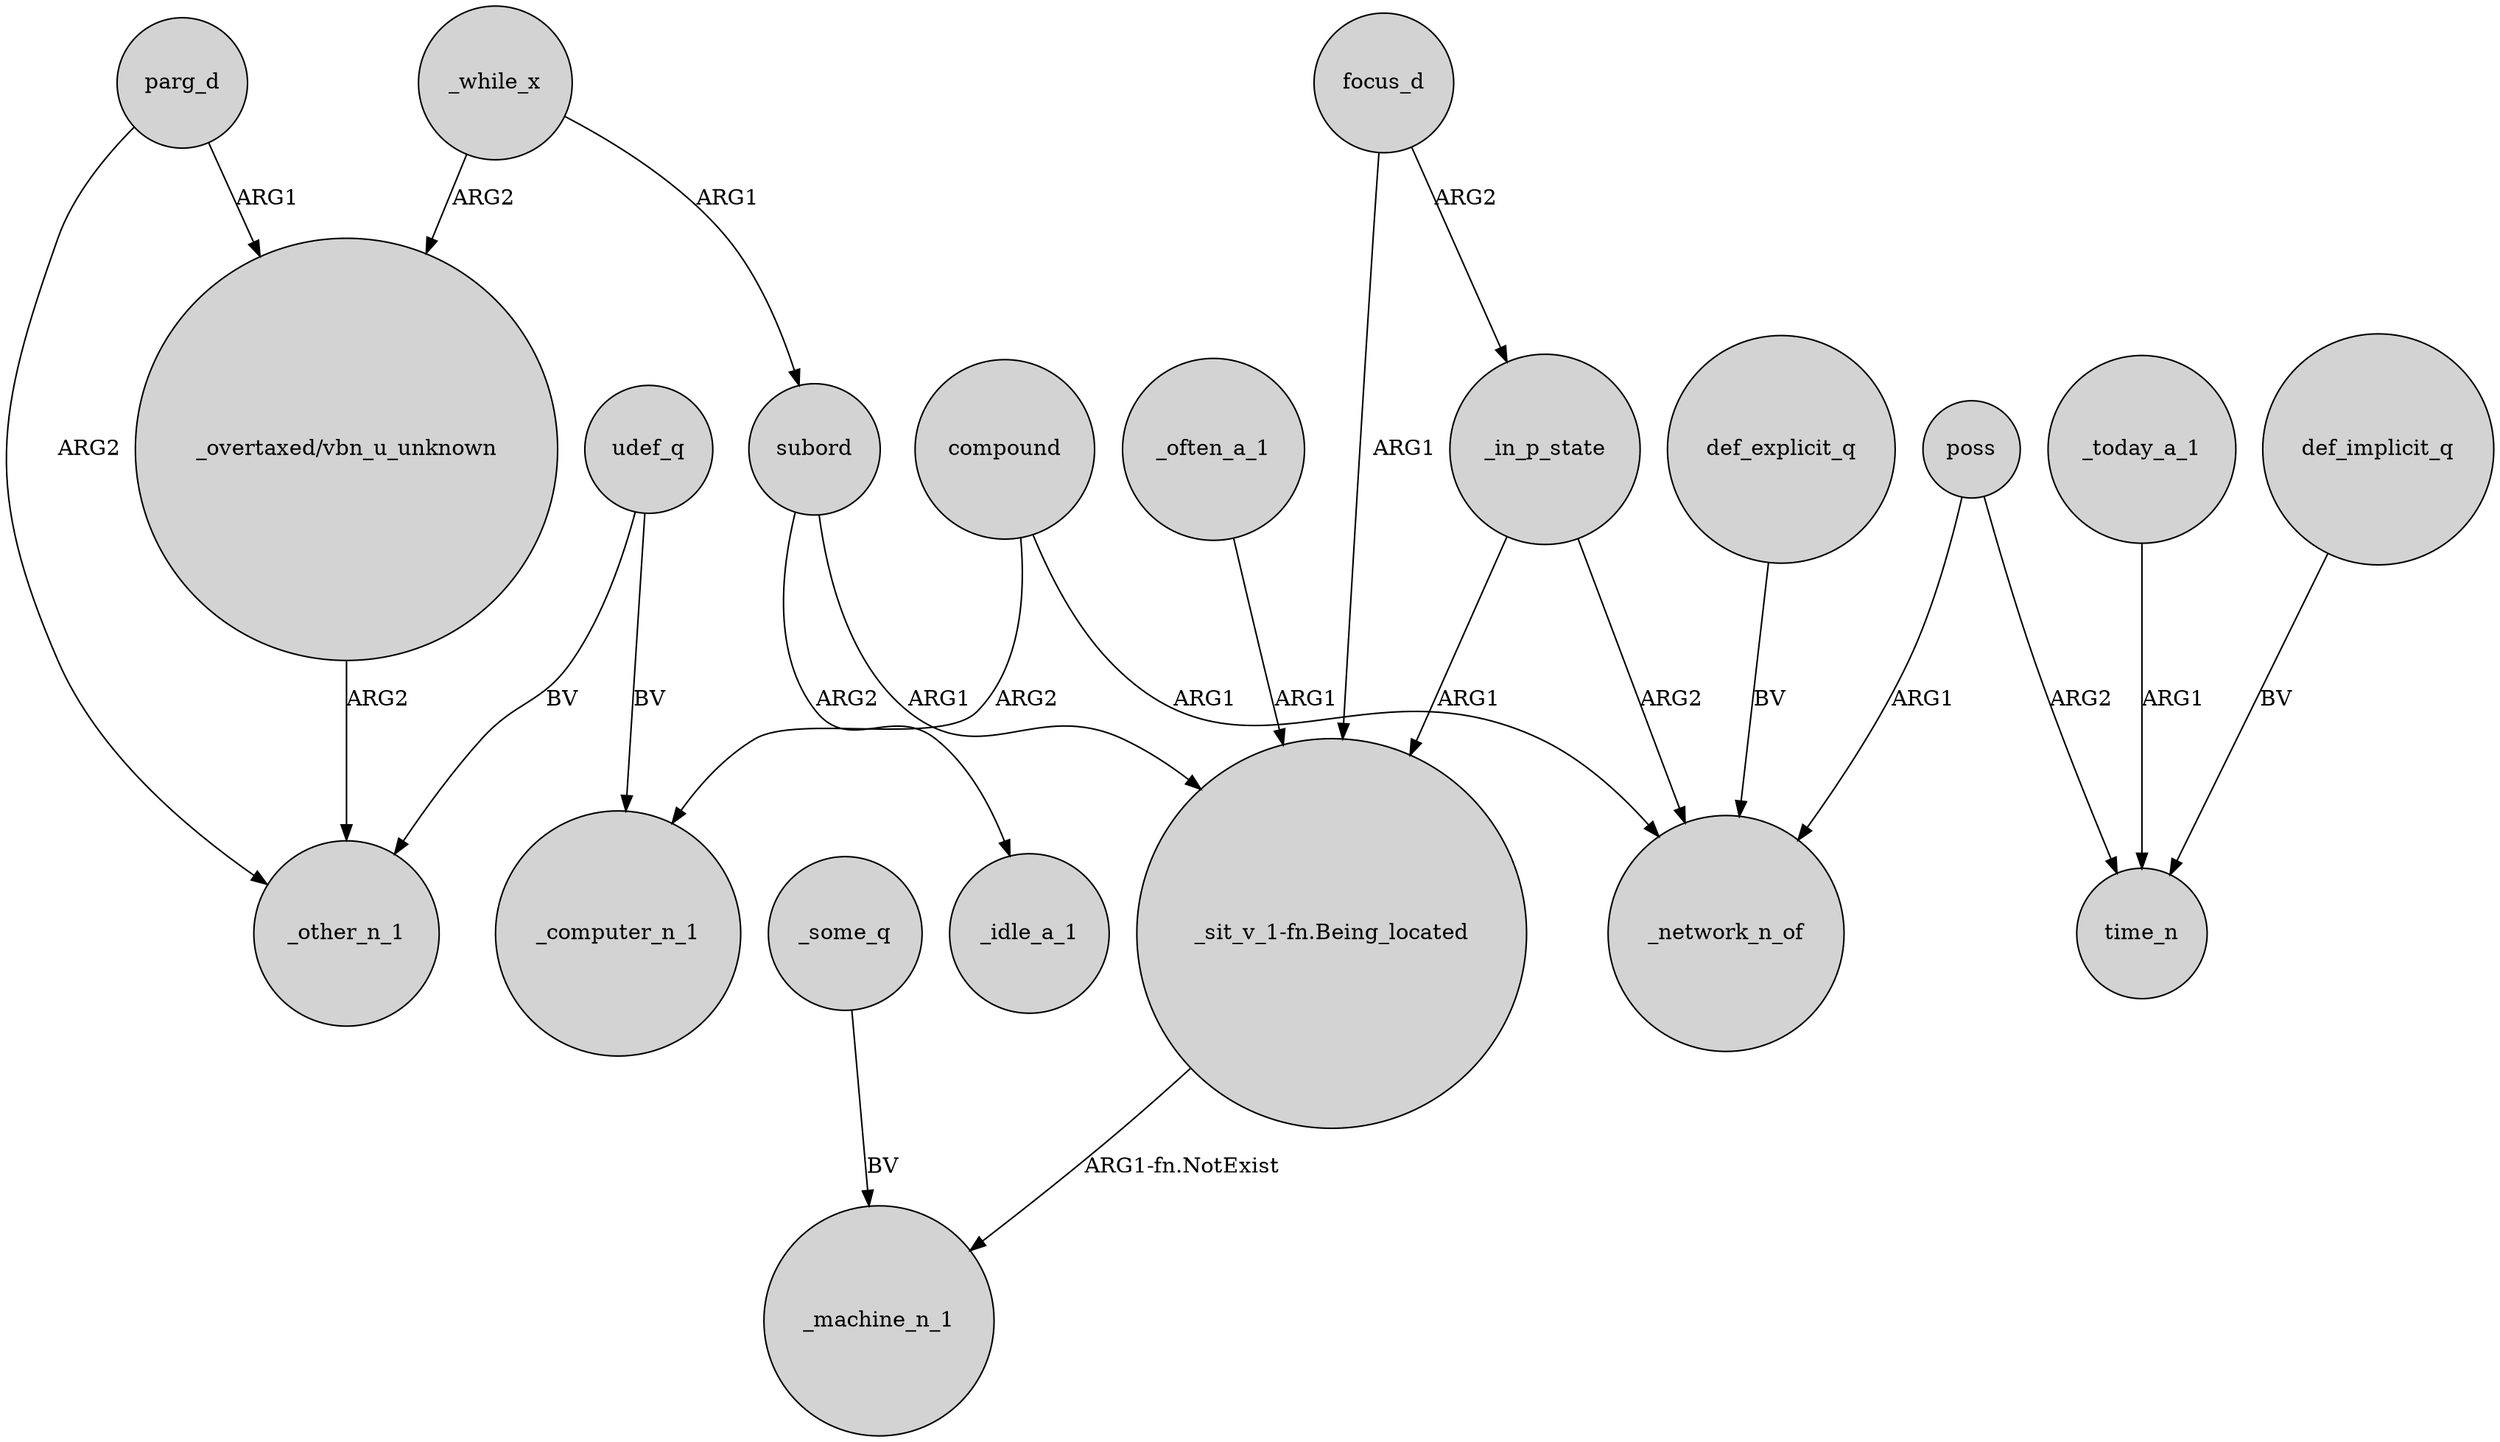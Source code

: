 digraph {
	node [shape=circle style=filled]
	parg_d -> _other_n_1 [label=ARG2]
	"_overtaxed/vbn_u_unknown" -> _other_n_1 [label=ARG2]
	_today_a_1 -> time_n [label=ARG1]
	_in_p_state -> "_sit_v_1-fn.Being_located" [label=ARG1]
	"_sit_v_1-fn.Being_located" -> _machine_n_1 [label="ARG1-fn.NotExist"]
	_while_x -> "_overtaxed/vbn_u_unknown" [label=ARG2]
	subord -> _idle_a_1 [label=ARG2]
	focus_d -> _in_p_state [label=ARG2]
	_while_x -> subord [label=ARG1]
	focus_d -> "_sit_v_1-fn.Being_located" [label=ARG1]
	poss -> time_n [label=ARG2]
	def_explicit_q -> _network_n_of [label=BV]
	subord -> "_sit_v_1-fn.Being_located" [label=ARG1]
	udef_q -> _computer_n_1 [label=BV]
	compound -> _computer_n_1 [label=ARG2]
	udef_q -> _other_n_1 [label=BV]
	_often_a_1 -> "_sit_v_1-fn.Being_located" [label=ARG1]
	poss -> _network_n_of [label=ARG1]
	_in_p_state -> _network_n_of [label=ARG2]
	parg_d -> "_overtaxed/vbn_u_unknown" [label=ARG1]
	_some_q -> _machine_n_1 [label=BV]
	compound -> _network_n_of [label=ARG1]
	def_implicit_q -> time_n [label=BV]
}
